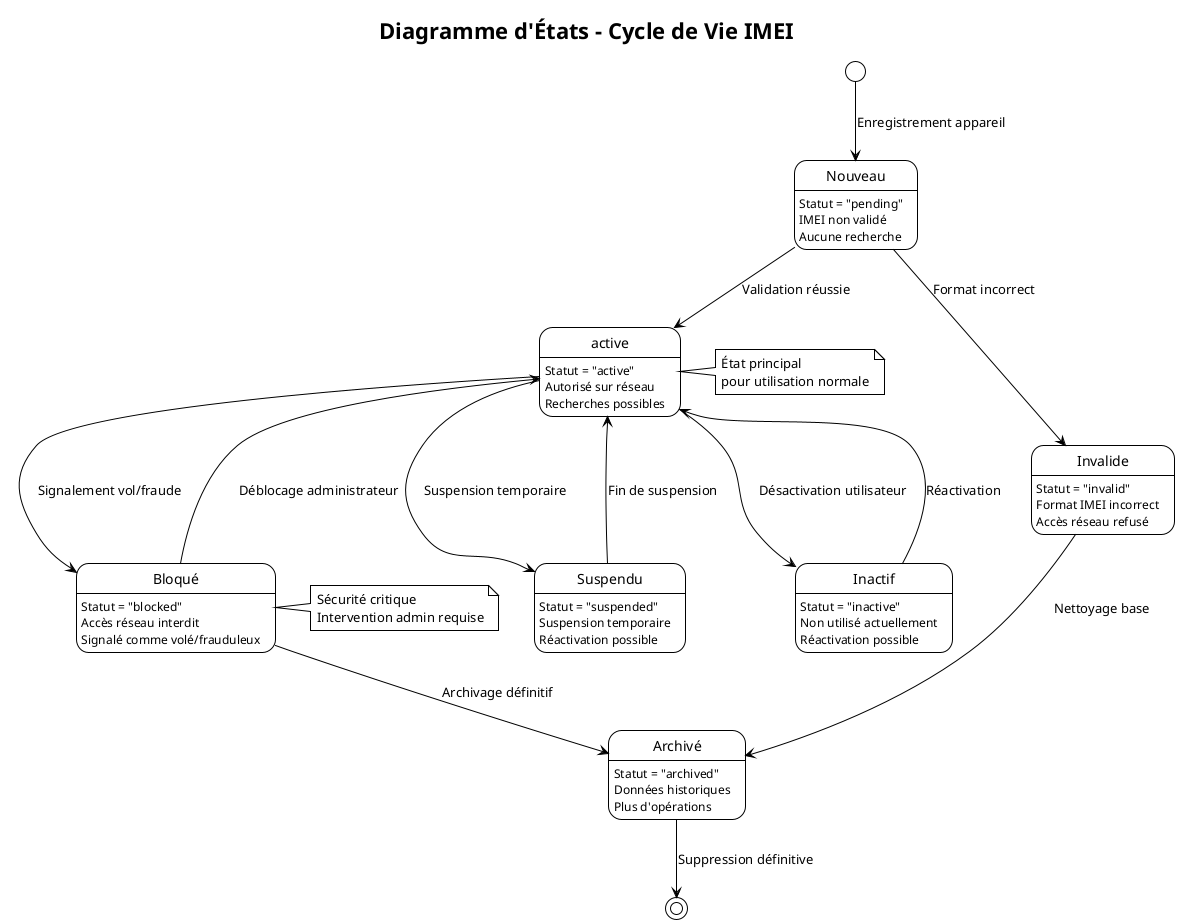 @startuml
!theme plain
title Diagramme d'États - Cycle de Vie IMEI

[*] --> Nouveau : Enregistrement appareil

state Nouveau {
    Nouveau : Statut = "pending"
    Nouveau : IMEI non validé
    Nouveau : Aucune recherche
}

Nouveau --> active : Validation réussie
Nouveau --> Invalide : Format incorrect

state active {
    active : Statut = "active"
    active : Autorisé sur réseau
    active : Recherches possibles
}

state Invalide {
    Invalide : Statut = "invalid"
    Invalide : Format IMEI incorrect
    Invalide : Accès réseau refusé
}

active --> Bloqué : Signalement vol/fraude
active --> Suspendu : Suspension temporaire
active --> Inactif : Désactivation utilisateur

state Bloqué {
    Bloqué : Statut = "blocked"
    Bloqué : Accès réseau interdit
    Bloqué : Signalé comme volé/frauduleux
}

state Suspendu {
    Suspendu : Statut = "suspended"
    Suspendu : Suspension temporaire
    Suspendu : Réactivation possible
}

state Inactif {
    Inactif : Statut = "inactive"
    Inactif : Non utilisé actuellement
    Inactif : Réactivation possible
}

Bloqué --> active : Déblocage administrateur
Suspendu --> active : Fin de suspension
Inactif --> active : Réactivation

Bloqué --> Archivé : Archivage définitif
Invalide --> Archivé : Nettoyage base

state Archivé {
    Archivé : Statut = "archived"
    Archivé : Données historiques
    Archivé : Plus d'opérations
}

Archivé --> [*] : Suppression définitive

note right of active : État principal\npour utilisation normale
note right of Bloqué : Sécurité critique\nIntervention admin requise

@enduml